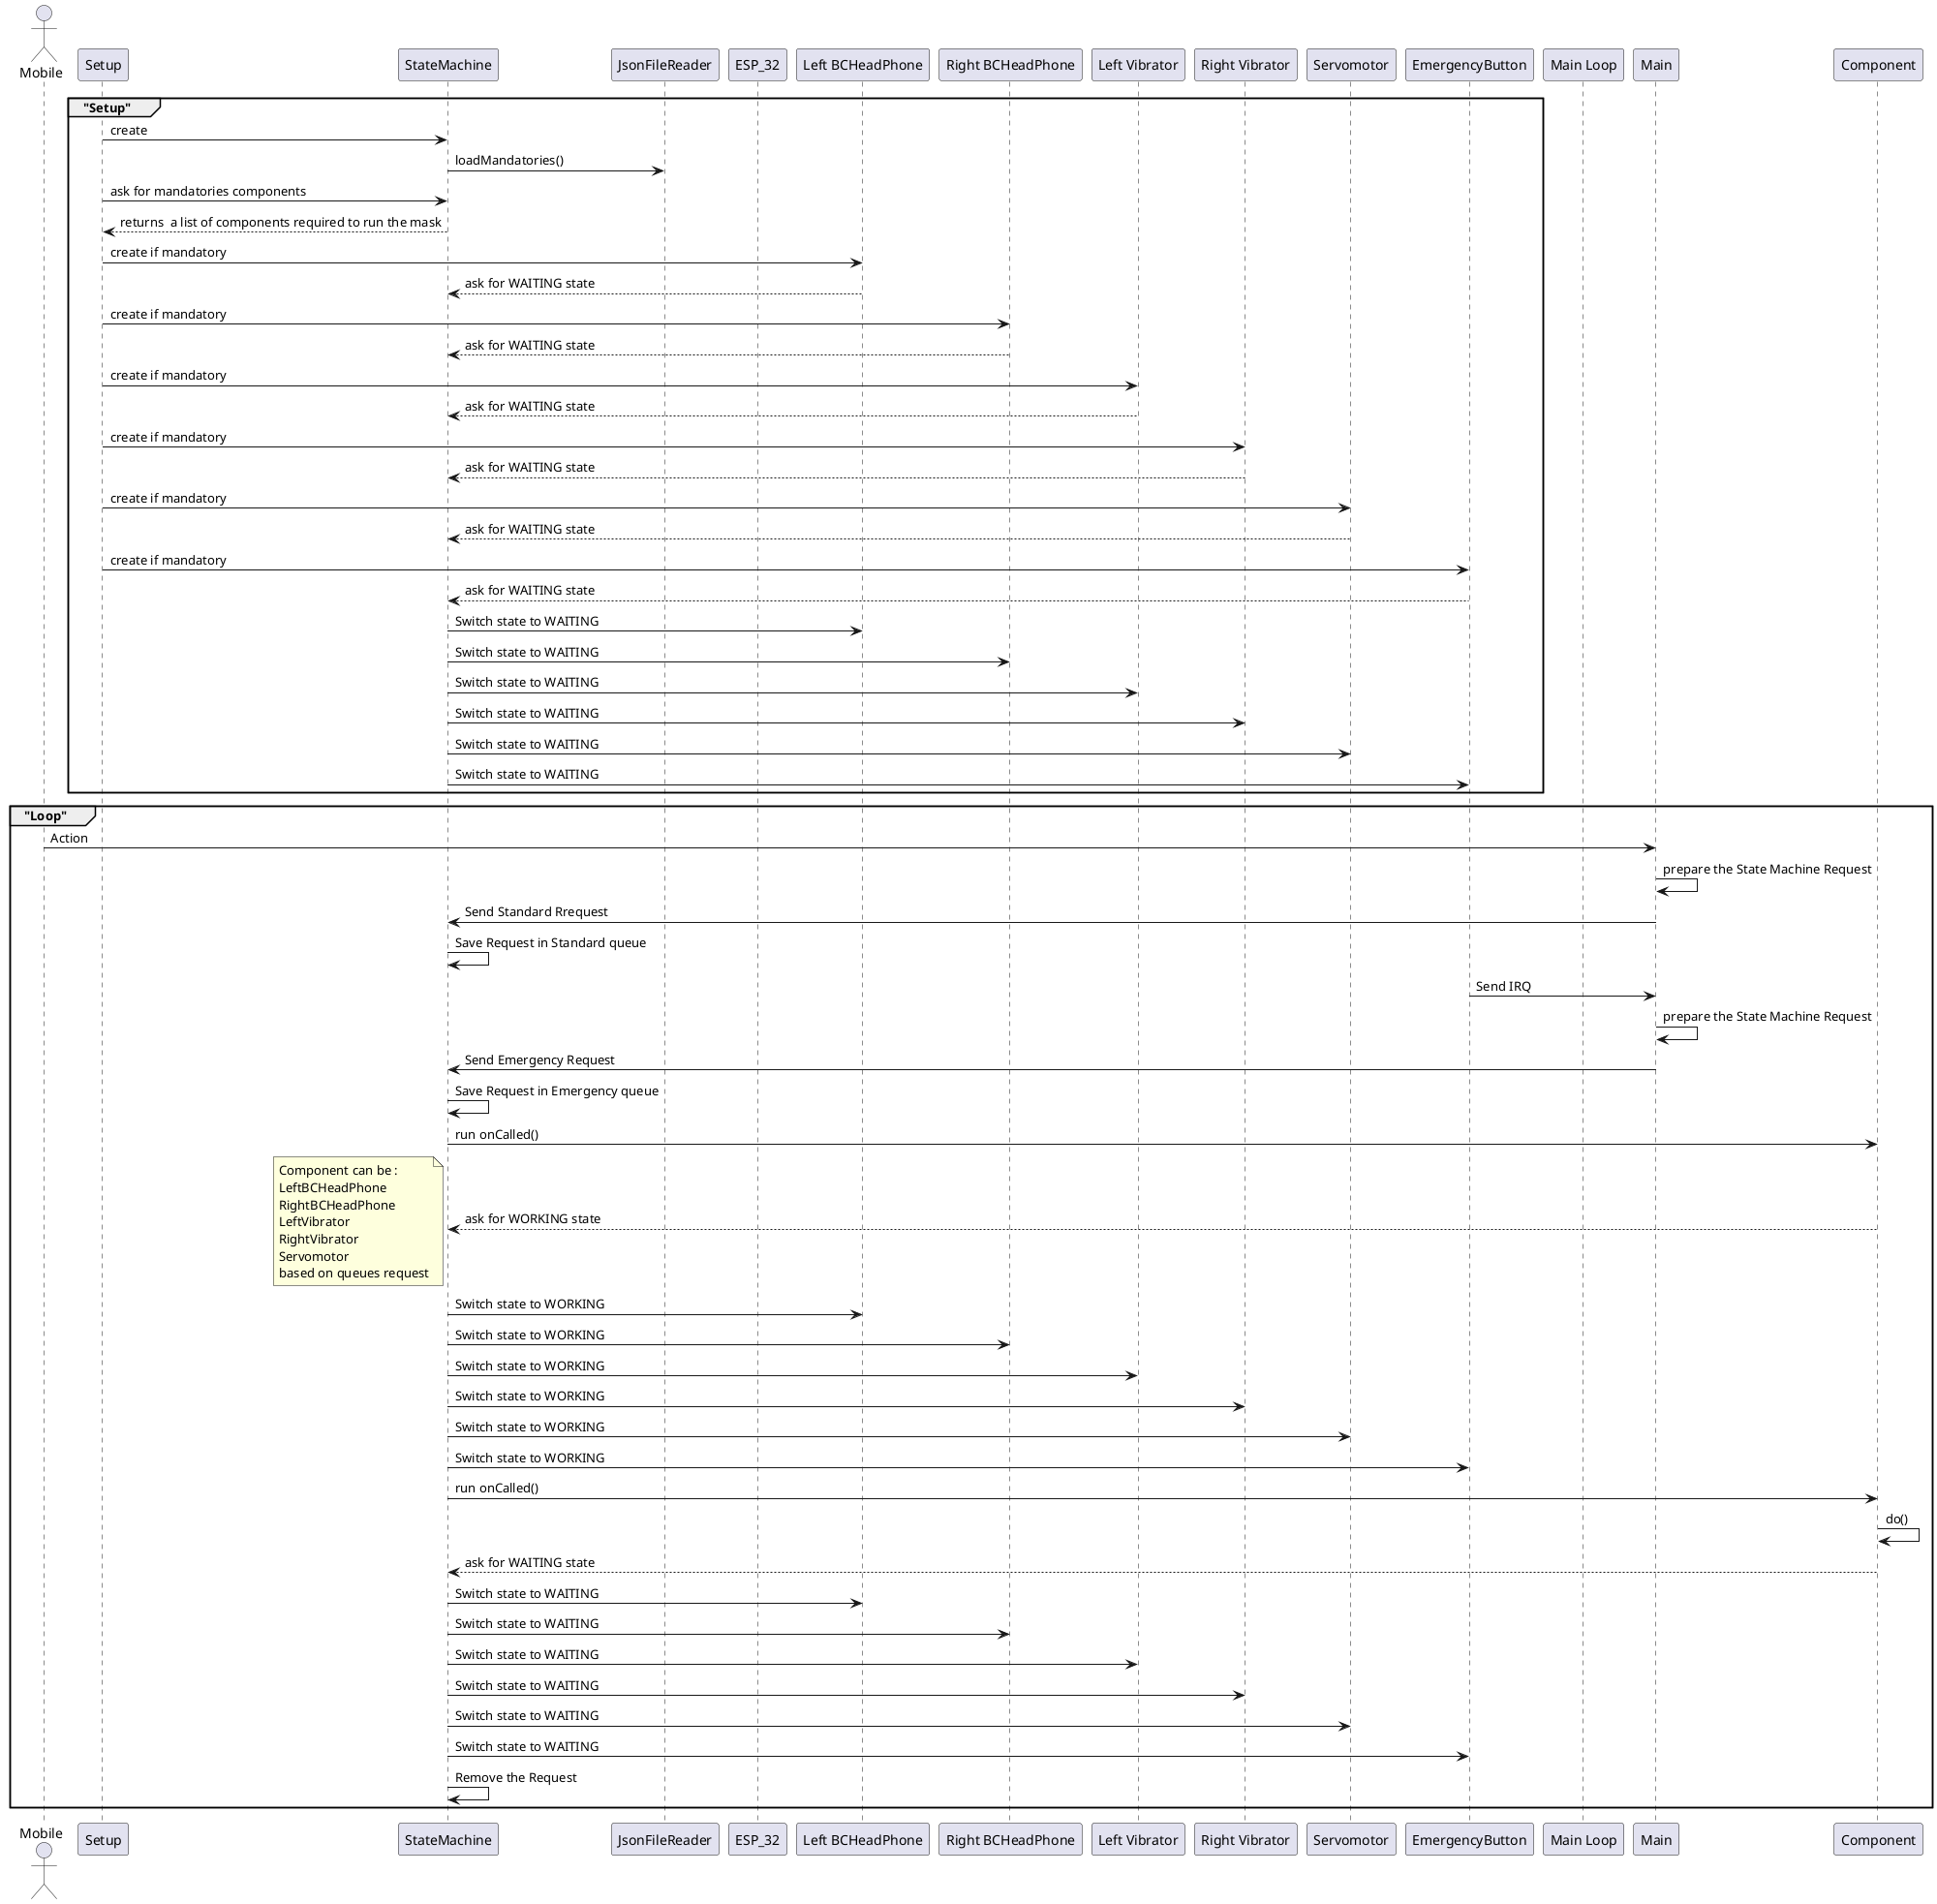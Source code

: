 @startuml

actor Mobile

participant "Setup" as Setup


participant "StateMachine" as StateMachine
participant "JsonFileReader" as JsonFileReader

participant "ESP_32" as ESP_32
participant "Left BCHeadPhone" as LeftBCHeadPhone
participant "Right BCHeadPhone" as RightBCHeadPhone
participant "Left Vibrator" as LeftVibrator
participant "Right Vibrator" as RightVibrator
participant "Servomotor" as Servomotor
participant "EmergencyButton" as EmergencyButton

participant "Main Loop" as MainLoop
group "Setup"
    Setup -> StateMachine : create
    StateMachine -> JsonFileReader : loadMandatories()
    Setup -> StateMachine : ask for mandatories components
    StateMachine --> Setup : returns  a list of components required to run the mask

    Setup -> LeftBCHeadPhone : create if mandatory
    LeftBCHeadPhone --> StateMachine : ask for WAITING state
    Setup -> RightBCHeadPhone : create if mandatory
    RightBCHeadPhone --> StateMachine : ask for WAITING state
    Setup -> LeftVibrator : create if mandatory
    LeftVibrator --> StateMachine : ask for WAITING state
    Setup -> RightVibrator : create if mandatory
    RightVibrator --> StateMachine : ask for WAITING state
    Setup -> Servomotor : create if mandatory
    Servomotor --> StateMachine : ask for WAITING state
    Setup -> EmergencyButton : create if mandatory
    EmergencyButton --> StateMachine : ask for WAITING state

    StateMachine -> LeftBCHeadPhone : Switch state to WAITING
    StateMachine -> RightBCHeadPhone : Switch state to WAITING
    StateMachine -> LeftVibrator : Switch state to WAITING
    StateMachine -> RightVibrator : Switch state to WAITING
    StateMachine -> Servomotor : Switch state to WAITING
    StateMachine -> EmergencyButton : Switch state to WAITING

end


group "Loop" 
    Mobile -> Main : Action
    Main -> Main : prepare the State Machine Request
    Main -> StateMachine : Send Standard Rrequest
    StateMachine -> StateMachine : Save Request in Standard queue 

    EmergencyButton -> Main : Send IRQ
    Main -> Main : prepare the State Machine Request
    Main -> StateMachine : Send Emergency Request
    StateMachine -> StateMachine : Save Request in Emergency queue 



    StateMachine -> Component : run onCalled()
    Component --> StateMachine : ask for WORKING state


    note left
    Component can be :
    LeftBCHeadPhone 
    RightBCHeadPhone 
    LeftVibrator
    RightVibrator
    Servomotor
    based on queues request
    end note

    StateMachine -> LeftBCHeadPhone : Switch state to WORKING
    StateMachine -> RightBCHeadPhone : Switch state to WORKING
    StateMachine -> LeftVibrator : Switch state to WORKING
    StateMachine -> RightVibrator : Switch state to WORKING
    StateMachine -> Servomotor : Switch state to WORKING
    StateMachine -> EmergencyButton : Switch state to WORKING

    StateMachine -> Component : run onCalled()
    Component -> Component : do()
    Component --> StateMachine : ask for WAITING state

    StateMachine -> LeftBCHeadPhone : Switch state to WAITING
    StateMachine -> RightBCHeadPhone : Switch state to WAITING
    StateMachine -> LeftVibrator : Switch state to WAITING
    StateMachine -> RightVibrator : Switch state to WAITING
    StateMachine -> Servomotor : Switch state to WAITING
    StateMachine -> EmergencyButton : Switch state to WAITING

    StateMachine -> StateMachine : Remove the Request

end
@enduml